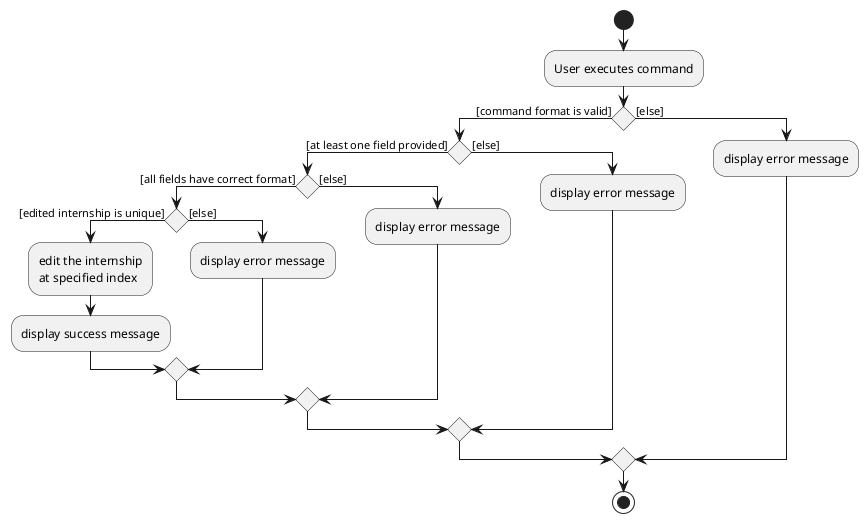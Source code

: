 @startuml
start
:User executes command;

if () is ([command format is valid]) then
  if () is ([at least one field provided]) then
    if () is ([all fields have correct format]) then
        if () is ([edited internship is unique]) then
          :edit the internship
          at specified index;
          :display success message;
        else ([else])
          :display error message;
        endif
    else ([else])
    :display error message;
    endif
  else ([else])
    :display error message;
  endif
else ([else])
  :display error message;
endif

stop
@enduml
